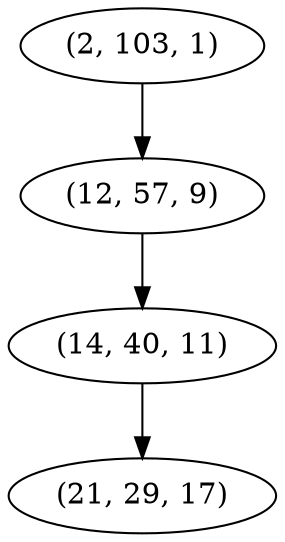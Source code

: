 digraph tree {
    "(2, 103, 1)";
    "(12, 57, 9)";
    "(14, 40, 11)";
    "(21, 29, 17)";
    "(2, 103, 1)" -> "(12, 57, 9)";
    "(12, 57, 9)" -> "(14, 40, 11)";
    "(14, 40, 11)" -> "(21, 29, 17)";
}
